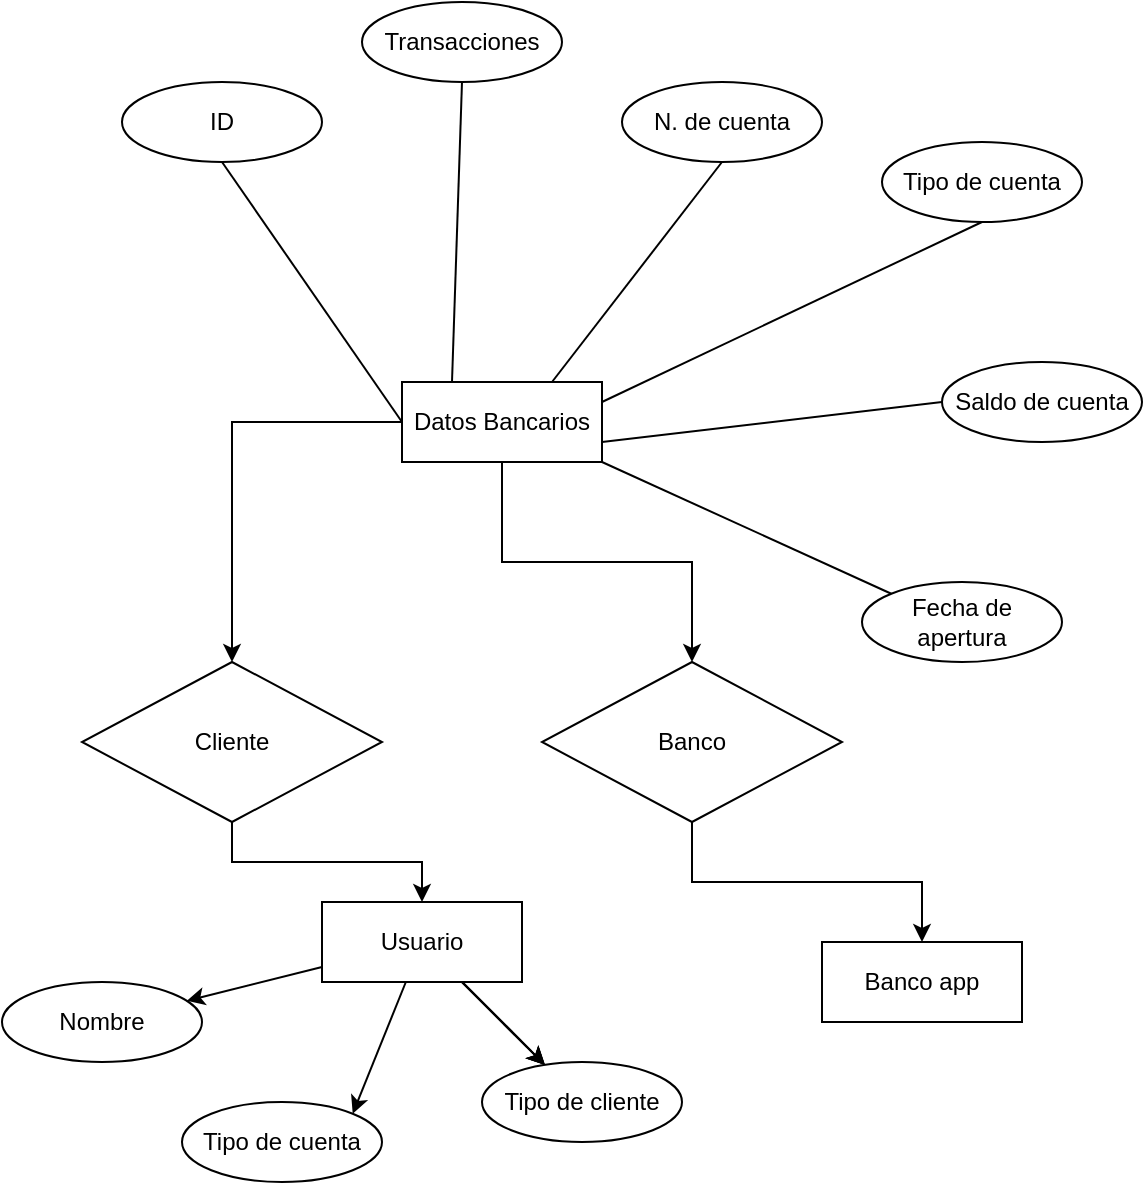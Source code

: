 <mxfile pages="2">
    <diagram id="R2lEEEUBdFMjLlhIrx00" name="Page-1">
        <mxGraphModel dx="576" dy="467" grid="1" gridSize="10" guides="1" tooltips="1" connect="1" arrows="1" fold="1" page="1" pageScale="1" pageWidth="850" pageHeight="1100" math="0" shadow="0" extFonts="Permanent Marker^https://fonts.googleapis.com/css?family=Permanent+Marker">
            <root>
                <mxCell id="0"/>
                <mxCell id="1" parent="0"/>
                <mxCell id="WoQ-IzosEQSeb98AJ--p-24" style="edgeStyle=orthogonalEdgeStyle;rounded=0;orthogonalLoop=1;jettySize=auto;html=1;entryX=0.5;entryY=0;entryDx=0;entryDy=0;" parent="1" source="WoQ-IzosEQSeb98AJ--p-1" target="WoQ-IzosEQSeb98AJ--p-22" edge="1">
                    <mxGeometry relative="1" as="geometry">
                        <mxPoint x="220" y="280" as="targetPoint"/>
                    </mxGeometry>
                </mxCell>
                <mxCell id="WoQ-IzosEQSeb98AJ--p-25" value="" style="edgeStyle=orthogonalEdgeStyle;rounded=0;orthogonalLoop=1;jettySize=auto;html=1;" parent="1" source="WoQ-IzosEQSeb98AJ--p-1" target="WoQ-IzosEQSeb98AJ--p-23" edge="1">
                    <mxGeometry relative="1" as="geometry"/>
                </mxCell>
                <mxCell id="WoQ-IzosEQSeb98AJ--p-1" value="&lt;font style=&quot;vertical-align: inherit;&quot;&gt;&lt;font style=&quot;vertical-align: inherit;&quot;&gt;Datos Bancarios&lt;/font&gt;&lt;/font&gt;" style="whiteSpace=wrap;html=1;align=center;" parent="1" vertex="1">
                    <mxGeometry x="370" y="240" width="100" height="40" as="geometry"/>
                </mxCell>
                <mxCell id="WoQ-IzosEQSeb98AJ--p-4" value="" style="endArrow=none;html=1;rounded=0;entryX=0.75;entryY=0;entryDx=0;entryDy=0;exitX=0.5;exitY=1;exitDx=0;exitDy=0;" parent="1" source="WoQ-IzosEQSeb98AJ--p-5" target="WoQ-IzosEQSeb98AJ--p-1" edge="1">
                    <mxGeometry relative="1" as="geometry">
                        <mxPoint x="520" y="140" as="sourcePoint"/>
                        <mxPoint x="500" y="180" as="targetPoint"/>
                    </mxGeometry>
                </mxCell>
                <mxCell id="WoQ-IzosEQSeb98AJ--p-5" value="&lt;font style=&quot;vertical-align: inherit;&quot;&gt;&lt;font style=&quot;vertical-align: inherit;&quot;&gt;&lt;font style=&quot;vertical-align: inherit;&quot;&gt;&lt;font style=&quot;vertical-align: inherit;&quot;&gt;N. de cuenta&lt;/font&gt;&lt;/font&gt;&lt;/font&gt;&lt;/font&gt;" style="ellipse;whiteSpace=wrap;html=1;align=center;" parent="1" vertex="1">
                    <mxGeometry x="480" y="90" width="100" height="40" as="geometry"/>
                </mxCell>
                <mxCell id="WoQ-IzosEQSeb98AJ--p-6" value="&lt;font style=&quot;vertical-align: inherit;&quot;&gt;&lt;font style=&quot;vertical-align: inherit;&quot;&gt;&lt;font style=&quot;vertical-align: inherit;&quot;&gt;&lt;font style=&quot;vertical-align: inherit;&quot;&gt;Tipo de cuenta&lt;/font&gt;&lt;/font&gt;&lt;/font&gt;&lt;/font&gt;" style="ellipse;whiteSpace=wrap;html=1;align=center;" parent="1" vertex="1">
                    <mxGeometry x="610" y="120" width="100" height="40" as="geometry"/>
                </mxCell>
                <mxCell id="WoQ-IzosEQSeb98AJ--p-7" value="&lt;font style=&quot;vertical-align: inherit;&quot;&gt;&lt;font style=&quot;vertical-align: inherit;&quot;&gt;&lt;font style=&quot;vertical-align: inherit;&quot;&gt;&lt;font style=&quot;vertical-align: inherit;&quot;&gt;Saldo de cuenta&lt;/font&gt;&lt;/font&gt;&lt;/font&gt;&lt;/font&gt;" style="ellipse;whiteSpace=wrap;html=1;align=center;" parent="1" vertex="1">
                    <mxGeometry x="640" y="230" width="100" height="40" as="geometry"/>
                </mxCell>
                <mxCell id="WoQ-IzosEQSeb98AJ--p-8" value="Fecha de&lt;br&gt;apertura" style="ellipse;whiteSpace=wrap;html=1;align=center;" parent="1" vertex="1">
                    <mxGeometry x="600" y="340" width="100" height="40" as="geometry"/>
                </mxCell>
                <mxCell id="WoQ-IzosEQSeb98AJ--p-10" value="" style="endArrow=none;html=1;rounded=0;entryX=0.25;entryY=0;entryDx=0;entryDy=0;exitX=0.5;exitY=1;exitDx=0;exitDy=0;" parent="1" source="WoQ-IzosEQSeb98AJ--p-15" target="WoQ-IzosEQSeb98AJ--p-1" edge="1">
                    <mxGeometry relative="1" as="geometry">
                        <mxPoint x="290" y="120" as="sourcePoint"/>
                        <mxPoint x="430" y="250" as="targetPoint"/>
                    </mxGeometry>
                </mxCell>
                <mxCell id="WoQ-IzosEQSeb98AJ--p-11" value="" style="endArrow=none;html=1;rounded=0;entryX=1;entryY=0.25;entryDx=0;entryDy=0;exitX=0.5;exitY=1;exitDx=0;exitDy=0;" parent="1" source="WoQ-IzosEQSeb98AJ--p-6" target="WoQ-IzosEQSeb98AJ--p-1" edge="1">
                    <mxGeometry relative="1" as="geometry">
                        <mxPoint x="550" y="150" as="sourcePoint"/>
                        <mxPoint x="455" y="250" as="targetPoint"/>
                    </mxGeometry>
                </mxCell>
                <mxCell id="WoQ-IzosEQSeb98AJ--p-12" value="" style="endArrow=none;html=1;rounded=0;entryX=1;entryY=0.75;entryDx=0;entryDy=0;exitX=0;exitY=0.5;exitDx=0;exitDy=0;" parent="1" source="WoQ-IzosEQSeb98AJ--p-7" target="WoQ-IzosEQSeb98AJ--p-1" edge="1">
                    <mxGeometry relative="1" as="geometry">
                        <mxPoint x="650" y="200" as="sourcePoint"/>
                        <mxPoint x="480" y="260" as="targetPoint"/>
                    </mxGeometry>
                </mxCell>
                <mxCell id="WoQ-IzosEQSeb98AJ--p-13" value="" style="endArrow=none;html=1;rounded=0;exitX=0;exitY=0;exitDx=0;exitDy=0;" parent="1" source="WoQ-IzosEQSeb98AJ--p-8" edge="1">
                    <mxGeometry relative="1" as="geometry">
                        <mxPoint x="650" y="230" as="sourcePoint"/>
                        <mxPoint x="470" y="280" as="targetPoint"/>
                    </mxGeometry>
                </mxCell>
                <mxCell id="WoQ-IzosEQSeb98AJ--p-15" value="&lt;font style=&quot;vertical-align: inherit;&quot;&gt;&lt;font style=&quot;vertical-align: inherit;&quot;&gt;Transacciones&lt;/font&gt;&lt;/font&gt;" style="ellipse;whiteSpace=wrap;html=1;align=center;" parent="1" vertex="1">
                    <mxGeometry x="350" y="50" width="100" height="40" as="geometry"/>
                </mxCell>
                <mxCell id="WoQ-IzosEQSeb98AJ--p-19" value="&lt;font style=&quot;vertical-align: inherit;&quot;&gt;&lt;font style=&quot;vertical-align: inherit;&quot;&gt;ID&lt;/font&gt;&lt;/font&gt;" style="ellipse;whiteSpace=wrap;html=1;align=center;" parent="1" vertex="1">
                    <mxGeometry x="230" y="90" width="100" height="40" as="geometry"/>
                </mxCell>
                <mxCell id="WoQ-IzosEQSeb98AJ--p-20" value="" style="endArrow=none;html=1;rounded=0;entryX=0;entryY=0.5;entryDx=0;entryDy=0;exitX=0.5;exitY=1;exitDx=0;exitDy=0;" parent="1" source="WoQ-IzosEQSeb98AJ--p-19" target="WoQ-IzosEQSeb98AJ--p-1" edge="1">
                    <mxGeometry relative="1" as="geometry">
                        <mxPoint x="220" y="180" as="sourcePoint"/>
                        <mxPoint x="345" y="300" as="targetPoint"/>
                    </mxGeometry>
                </mxCell>
                <mxCell id="WoQ-IzosEQSeb98AJ--p-28" style="edgeStyle=orthogonalEdgeStyle;rounded=0;orthogonalLoop=1;jettySize=auto;html=1;entryX=0.5;entryY=0;entryDx=0;entryDy=0;" parent="1" source="WoQ-IzosEQSeb98AJ--p-22" target="WoQ-IzosEQSeb98AJ--p-26" edge="1">
                    <mxGeometry relative="1" as="geometry"/>
                </mxCell>
                <mxCell id="WoQ-IzosEQSeb98AJ--p-22" value="Cliente" style="shape=rhombus;perimeter=rhombusPerimeter;whiteSpace=wrap;html=1;align=center;" parent="1" vertex="1">
                    <mxGeometry x="210" y="380" width="150" height="80" as="geometry"/>
                </mxCell>
                <mxCell id="WoQ-IzosEQSeb98AJ--p-29" style="edgeStyle=orthogonalEdgeStyle;rounded=0;orthogonalLoop=1;jettySize=auto;html=1;entryX=0.5;entryY=0;entryDx=0;entryDy=0;" parent="1" source="WoQ-IzosEQSeb98AJ--p-23" target="WoQ-IzosEQSeb98AJ--p-27" edge="1">
                    <mxGeometry relative="1" as="geometry"/>
                </mxCell>
                <mxCell id="WoQ-IzosEQSeb98AJ--p-23" value="Banco" style="shape=rhombus;perimeter=rhombusPerimeter;whiteSpace=wrap;html=1;align=center;" parent="1" vertex="1">
                    <mxGeometry x="440" y="380" width="150" height="80" as="geometry"/>
                </mxCell>
                <mxCell id="C0Z0b3AH5JPuIS8mnNUi-1" value="" style="edgeStyle=none;html=1;" parent="1" source="WoQ-IzosEQSeb98AJ--p-26" target="WoQ-IzosEQSeb98AJ--p-30" edge="1">
                    <mxGeometry relative="1" as="geometry"/>
                </mxCell>
                <mxCell id="C0Z0b3AH5JPuIS8mnNUi-2" value="" style="edgeStyle=none;html=1;" parent="1" source="WoQ-IzosEQSeb98AJ--p-26" target="WoQ-IzosEQSeb98AJ--p-32" edge="1">
                    <mxGeometry relative="1" as="geometry"/>
                </mxCell>
                <mxCell id="C0Z0b3AH5JPuIS8mnNUi-3" value="" style="edgeStyle=none;html=1;" parent="1" source="WoQ-IzosEQSeb98AJ--p-26" target="WoQ-IzosEQSeb98AJ--p-32" edge="1">
                    <mxGeometry relative="1" as="geometry"/>
                </mxCell>
                <mxCell id="C0Z0b3AH5JPuIS8mnNUi-4" value="" style="edgeStyle=none;html=1;" parent="1" source="WoQ-IzosEQSeb98AJ--p-26" target="WoQ-IzosEQSeb98AJ--p-32" edge="1">
                    <mxGeometry relative="1" as="geometry"/>
                </mxCell>
                <mxCell id="C0Z0b3AH5JPuIS8mnNUi-5" style="edgeStyle=none;html=1;entryX=1;entryY=0;entryDx=0;entryDy=0;" parent="1" source="WoQ-IzosEQSeb98AJ--p-26" target="WoQ-IzosEQSeb98AJ--p-31" edge="1">
                    <mxGeometry relative="1" as="geometry"/>
                </mxCell>
                <mxCell id="WoQ-IzosEQSeb98AJ--p-26" value="Usuario" style="whiteSpace=wrap;html=1;align=center;" parent="1" vertex="1">
                    <mxGeometry x="330" y="500" width="100" height="40" as="geometry"/>
                </mxCell>
                <mxCell id="WoQ-IzosEQSeb98AJ--p-27" value="Banco app" style="whiteSpace=wrap;html=1;align=center;" parent="1" vertex="1">
                    <mxGeometry x="580" y="520" width="100" height="40" as="geometry"/>
                </mxCell>
                <mxCell id="WoQ-IzosEQSeb98AJ--p-30" value="Nombre" style="ellipse;whiteSpace=wrap;html=1;align=center;" parent="1" vertex="1">
                    <mxGeometry x="170" y="540" width="100" height="40" as="geometry"/>
                </mxCell>
                <mxCell id="WoQ-IzosEQSeb98AJ--p-31" value="Tipo de cuenta" style="ellipse;whiteSpace=wrap;html=1;align=center;" parent="1" vertex="1">
                    <mxGeometry x="260" y="600" width="100" height="40" as="geometry"/>
                </mxCell>
                <mxCell id="WoQ-IzosEQSeb98AJ--p-32" value="Tipo de cliente" style="ellipse;whiteSpace=wrap;html=1;align=center;" parent="1" vertex="1">
                    <mxGeometry x="410" y="580" width="100" height="40" as="geometry"/>
                </mxCell>
            </root>
        </mxGraphModel>
    </diagram>
    <diagram id="8ixZq094nRj83XKLwWHp" name="Página-2">
        <mxGraphModel dx="1426" dy="467" grid="1" gridSize="10" guides="1" tooltips="1" connect="1" arrows="1" fold="1" page="1" pageScale="1" pageWidth="850" pageHeight="1100" math="0" shadow="0">
            <root>
                <mxCell id="0"/>
                <mxCell id="1" parent="0"/>
                <mxCell id="is2pV_NZKeU_vP2d66SJ-60" value="" style="edgeStyle=orthogonalEdgeStyle;rounded=0;orthogonalLoop=1;jettySize=auto;html=1;" parent="1" source="is2pV_NZKeU_vP2d66SJ-1" target="is2pV_NZKeU_vP2d66SJ-41" edge="1">
                    <mxGeometry relative="1" as="geometry"/>
                </mxCell>
                <mxCell id="is2pV_NZKeU_vP2d66SJ-1" value="Cliente" style="shape=table;startSize=30;container=1;collapsible=1;childLayout=tableLayout;fixedRows=1;rowLines=0;fontStyle=1;align=center;resizeLast=1;html=1;" parent="1" vertex="1">
                    <mxGeometry x="-50" y="280" width="300" height="240" as="geometry"/>
                </mxCell>
                <mxCell id="is2pV_NZKeU_vP2d66SJ-2" value="" style="shape=tableRow;horizontal=0;startSize=0;swimlaneHead=0;swimlaneBody=0;fillColor=none;collapsible=0;dropTarget=0;points=[[0,0.5],[1,0.5]];portConstraint=eastwest;top=0;left=0;right=0;bottom=1;" parent="is2pV_NZKeU_vP2d66SJ-1" vertex="1">
                    <mxGeometry y="30" width="300" height="30" as="geometry"/>
                </mxCell>
                <mxCell id="is2pV_NZKeU_vP2d66SJ-3" value="PK" style="shape=partialRectangle;connectable=0;fillColor=none;top=0;left=0;bottom=0;right=0;fontStyle=1;overflow=hidden;whiteSpace=wrap;html=1;" parent="is2pV_NZKeU_vP2d66SJ-2" vertex="1">
                    <mxGeometry width="80" height="30" as="geometry">
                        <mxRectangle width="80" height="30" as="alternateBounds"/>
                    </mxGeometry>
                </mxCell>
                <mxCell id="is2pV_NZKeU_vP2d66SJ-4" value="UniqueID" style="shape=partialRectangle;connectable=0;fillColor=none;top=0;left=0;bottom=0;right=0;align=left;spacingLeft=6;fontStyle=5;overflow=hidden;whiteSpace=wrap;html=1;" parent="is2pV_NZKeU_vP2d66SJ-2" vertex="1">
                    <mxGeometry x="80" width="220" height="30" as="geometry">
                        <mxRectangle width="220" height="30" as="alternateBounds"/>
                    </mxGeometry>
                </mxCell>
                <mxCell id="is2pV_NZKeU_vP2d66SJ-5" value="" style="shape=tableRow;horizontal=0;startSize=0;swimlaneHead=0;swimlaneBody=0;fillColor=none;collapsible=0;dropTarget=0;points=[[0,0.5],[1,0.5]];portConstraint=eastwest;top=0;left=0;right=0;bottom=0;" parent="is2pV_NZKeU_vP2d66SJ-1" vertex="1">
                    <mxGeometry y="60" width="300" height="40" as="geometry"/>
                </mxCell>
                <mxCell id="is2pV_NZKeU_vP2d66SJ-6" value="Id" style="shape=partialRectangle;connectable=0;fillColor=none;top=0;left=0;bottom=0;right=0;editable=1;overflow=hidden;whiteSpace=wrap;html=1;" parent="is2pV_NZKeU_vP2d66SJ-5" vertex="1">
                    <mxGeometry width="80" height="40" as="geometry">
                        <mxRectangle width="80" height="40" as="alternateBounds"/>
                    </mxGeometry>
                </mxCell>
                <mxCell id="is2pV_NZKeU_vP2d66SJ-7" value="&lt;span style=&quot;font-family: Söhne, ui-sans-serif, system-ui, -apple-system, &amp;quot;Segoe UI&amp;quot;, Roboto, Ubuntu, Cantarell, &amp;quot;Noto Sans&amp;quot;, sans-serif, &amp;quot;Helvetica Neue&amp;quot;, Arial, &amp;quot;Apple Color Emoji&amp;quot;, &amp;quot;Segoe UI Emoji&amp;quot;, &amp;quot;Segoe UI Symbol&amp;quot;, &amp;quot;Noto Color Emoji&amp;quot;; font-size: 14px; white-space-collapse: preserve; background-color: rgb(255, 255, 255);&quot;&gt;Identificador único (clave primaria)&lt;/span&gt;" style="shape=partialRectangle;connectable=0;fillColor=none;top=0;left=0;bottom=0;right=0;align=left;spacingLeft=6;overflow=hidden;whiteSpace=wrap;html=1;fontColor=default;" parent="is2pV_NZKeU_vP2d66SJ-5" vertex="1">
                    <mxGeometry x="80" width="220" height="40" as="geometry">
                        <mxRectangle width="220" height="40" as="alternateBounds"/>
                    </mxGeometry>
                </mxCell>
                <mxCell id="is2pV_NZKeU_vP2d66SJ-8" value="" style="shape=tableRow;horizontal=0;startSize=0;swimlaneHead=0;swimlaneBody=0;fillColor=none;collapsible=0;dropTarget=0;points=[[0,0.5],[1,0.5]];portConstraint=eastwest;top=0;left=0;right=0;bottom=0;" parent="is2pV_NZKeU_vP2d66SJ-1" vertex="1">
                    <mxGeometry y="100" width="300" height="30" as="geometry"/>
                </mxCell>
                <mxCell id="is2pV_NZKeU_vP2d66SJ-9" value="Nombre" style="shape=partialRectangle;connectable=0;fillColor=none;top=0;left=0;bottom=0;right=0;editable=1;overflow=hidden;whiteSpace=wrap;html=1;" parent="is2pV_NZKeU_vP2d66SJ-8" vertex="1">
                    <mxGeometry width="80" height="30" as="geometry">
                        <mxRectangle width="80" height="30" as="alternateBounds"/>
                    </mxGeometry>
                </mxCell>
                <mxCell id="is2pV_NZKeU_vP2d66SJ-10" value="Texto" style="shape=partialRectangle;connectable=0;fillColor=none;top=0;left=0;bottom=0;right=0;align=left;spacingLeft=6;overflow=hidden;whiteSpace=wrap;html=1;" parent="is2pV_NZKeU_vP2d66SJ-8" vertex="1">
                    <mxGeometry x="80" width="220" height="30" as="geometry">
                        <mxRectangle width="220" height="30" as="alternateBounds"/>
                    </mxGeometry>
                </mxCell>
                <mxCell id="is2pV_NZKeU_vP2d66SJ-11" value="" style="shape=tableRow;horizontal=0;startSize=0;swimlaneHead=0;swimlaneBody=0;fillColor=none;collapsible=0;dropTarget=0;points=[[0,0.5],[1,0.5]];portConstraint=eastwest;top=0;left=0;right=0;bottom=0;" parent="is2pV_NZKeU_vP2d66SJ-1" vertex="1">
                    <mxGeometry y="130" width="300" height="30" as="geometry"/>
                </mxCell>
                <mxCell id="is2pV_NZKeU_vP2d66SJ-12" value="Apellido" style="shape=partialRectangle;connectable=0;fillColor=none;top=0;left=0;bottom=0;right=0;editable=1;overflow=hidden;whiteSpace=wrap;html=1;" parent="is2pV_NZKeU_vP2d66SJ-11" vertex="1">
                    <mxGeometry width="80" height="30" as="geometry">
                        <mxRectangle width="80" height="30" as="alternateBounds"/>
                    </mxGeometry>
                </mxCell>
                <mxCell id="is2pV_NZKeU_vP2d66SJ-13" value="Texto" style="shape=partialRectangle;connectable=0;fillColor=none;top=0;left=0;bottom=0;right=0;align=left;spacingLeft=6;overflow=hidden;whiteSpace=wrap;html=1;" parent="is2pV_NZKeU_vP2d66SJ-11" vertex="1">
                    <mxGeometry x="80" width="220" height="30" as="geometry">
                        <mxRectangle width="220" height="30" as="alternateBounds"/>
                    </mxGeometry>
                </mxCell>
                <mxCell id="is2pV_NZKeU_vP2d66SJ-31" value="" style="shape=tableRow;horizontal=0;startSize=0;swimlaneHead=0;swimlaneBody=0;fillColor=none;collapsible=0;dropTarget=0;points=[[0,0.5],[1,0.5]];portConstraint=eastwest;top=0;left=0;right=0;bottom=0;" parent="is2pV_NZKeU_vP2d66SJ-1" vertex="1">
                    <mxGeometry y="160" width="300" height="40" as="geometry"/>
                </mxCell>
                <mxCell id="is2pV_NZKeU_vP2d66SJ-32" value="Direccion" style="shape=partialRectangle;connectable=0;fillColor=none;top=0;left=0;bottom=0;right=0;editable=1;overflow=hidden;whiteSpace=wrap;html=1;" parent="is2pV_NZKeU_vP2d66SJ-31" vertex="1">
                    <mxGeometry width="80" height="40" as="geometry">
                        <mxRectangle width="80" height="40" as="alternateBounds"/>
                    </mxGeometry>
                </mxCell>
                <mxCell id="is2pV_NZKeU_vP2d66SJ-33" value="&lt;span style=&quot;font-family: Söhne, ui-sans-serif, system-ui, -apple-system, &amp;quot;Segoe UI&amp;quot;, Roboto, Ubuntu, Cantarell, &amp;quot;Noto Sans&amp;quot;, sans-serif, &amp;quot;Helvetica Neue&amp;quot;, Arial, &amp;quot;Apple Color Emoji&amp;quot;, &amp;quot;Segoe UI Emoji&amp;quot;, &amp;quot;Segoe UI Symbol&amp;quot;, &amp;quot;Noto Color Emoji&amp;quot;; font-size: 14px; white-space-collapse: preserve; background-color: rgb(255, 255, 255);&quot;&gt;Texto&lt;/span&gt;" style="shape=partialRectangle;connectable=0;fillColor=none;top=0;left=0;bottom=0;right=0;align=left;spacingLeft=6;overflow=hidden;whiteSpace=wrap;html=1;fontColor=default;" parent="is2pV_NZKeU_vP2d66SJ-31" vertex="1">
                    <mxGeometry x="80" width="220" height="40" as="geometry">
                        <mxRectangle width="220" height="40" as="alternateBounds"/>
                    </mxGeometry>
                </mxCell>
                <mxCell id="is2pV_NZKeU_vP2d66SJ-34" value="" style="shape=tableRow;horizontal=0;startSize=0;swimlaneHead=0;swimlaneBody=0;fillColor=none;collapsible=0;dropTarget=0;points=[[0,0.5],[1,0.5]];portConstraint=eastwest;top=0;left=0;right=0;bottom=0;" parent="is2pV_NZKeU_vP2d66SJ-1" vertex="1">
                    <mxGeometry y="200" width="300" height="30" as="geometry"/>
                </mxCell>
                <mxCell id="is2pV_NZKeU_vP2d66SJ-35" value="Telefono" style="shape=partialRectangle;connectable=0;fillColor=none;top=0;left=0;bottom=0;right=0;editable=1;overflow=hidden;whiteSpace=wrap;html=1;" parent="is2pV_NZKeU_vP2d66SJ-34" vertex="1">
                    <mxGeometry width="80" height="30" as="geometry">
                        <mxRectangle width="80" height="30" as="alternateBounds"/>
                    </mxGeometry>
                </mxCell>
                <mxCell id="is2pV_NZKeU_vP2d66SJ-36" value="&lt;span style=&quot;font-family: Söhne, ui-sans-serif, system-ui, -apple-system, &amp;quot;Segoe UI&amp;quot;, Roboto, Ubuntu, Cantarell, &amp;quot;Noto Sans&amp;quot;, sans-serif, &amp;quot;Helvetica Neue&amp;quot;, Arial, &amp;quot;Apple Color Emoji&amp;quot;, &amp;quot;Segoe UI Emoji&amp;quot;, &amp;quot;Segoe UI Symbol&amp;quot;, &amp;quot;Noto Color Emoji&amp;quot;; font-size: 14px; white-space-collapse: preserve; background-color: rgb(255, 255, 255);&quot;&gt;Texto&lt;/span&gt;" style="shape=partialRectangle;connectable=0;fillColor=none;top=0;left=0;bottom=0;right=0;align=left;spacingLeft=6;overflow=hidden;whiteSpace=wrap;html=1;fontColor=default;" parent="is2pV_NZKeU_vP2d66SJ-34" vertex="1">
                    <mxGeometry x="80" width="220" height="30" as="geometry">
                        <mxRectangle width="220" height="30" as="alternateBounds"/>
                    </mxGeometry>
                </mxCell>
                <mxCell id="is2pV_NZKeU_vP2d66SJ-83" value="" style="edgeStyle=orthogonalEdgeStyle;rounded=0;orthogonalLoop=1;jettySize=auto;html=1;" parent="1" source="is2pV_NZKeU_vP2d66SJ-41" target="is2pV_NZKeU_vP2d66SJ-64" edge="1">
                    <mxGeometry relative="1" as="geometry"/>
                </mxCell>
                <mxCell id="is2pV_NZKeU_vP2d66SJ-41" value="Cuenta" style="shape=table;startSize=30;container=1;collapsible=1;childLayout=tableLayout;fixedRows=1;rowLines=0;fontStyle=1;align=center;resizeLast=1;html=1;" parent="1" vertex="1">
                    <mxGeometry x="360" y="290" width="300" height="220" as="geometry"/>
                </mxCell>
                <mxCell id="is2pV_NZKeU_vP2d66SJ-42" value="" style="shape=tableRow;horizontal=0;startSize=0;swimlaneHead=0;swimlaneBody=0;fillColor=none;collapsible=0;dropTarget=0;points=[[0,0.5],[1,0.5]];portConstraint=eastwest;top=0;left=0;right=0;bottom=1;" parent="is2pV_NZKeU_vP2d66SJ-41" vertex="1">
                    <mxGeometry y="30" width="300" height="30" as="geometry"/>
                </mxCell>
                <mxCell id="is2pV_NZKeU_vP2d66SJ-43" value="PK" style="shape=partialRectangle;connectable=0;fillColor=none;top=0;left=0;bottom=0;right=0;fontStyle=1;overflow=hidden;whiteSpace=wrap;html=1;" parent="is2pV_NZKeU_vP2d66SJ-42" vertex="1">
                    <mxGeometry width="80" height="30" as="geometry">
                        <mxRectangle width="80" height="30" as="alternateBounds"/>
                    </mxGeometry>
                </mxCell>
                <mxCell id="is2pV_NZKeU_vP2d66SJ-44" value="UniqueID" style="shape=partialRectangle;connectable=0;fillColor=none;top=0;left=0;bottom=0;right=0;align=left;spacingLeft=6;fontStyle=5;overflow=hidden;whiteSpace=wrap;html=1;" parent="is2pV_NZKeU_vP2d66SJ-42" vertex="1">
                    <mxGeometry x="80" width="220" height="30" as="geometry">
                        <mxRectangle width="220" height="30" as="alternateBounds"/>
                    </mxGeometry>
                </mxCell>
                <mxCell id="is2pV_NZKeU_vP2d66SJ-45" value="" style="shape=tableRow;horizontal=0;startSize=0;swimlaneHead=0;swimlaneBody=0;fillColor=none;collapsible=0;dropTarget=0;points=[[0,0.5],[1,0.5]];portConstraint=eastwest;top=0;left=0;right=0;bottom=0;" parent="is2pV_NZKeU_vP2d66SJ-41" vertex="1">
                    <mxGeometry y="60" width="300" height="40" as="geometry"/>
                </mxCell>
                <mxCell id="is2pV_NZKeU_vP2d66SJ-46" value="ID Cuenta" style="shape=partialRectangle;connectable=0;fillColor=none;top=0;left=0;bottom=0;right=0;editable=1;overflow=hidden;whiteSpace=wrap;html=1;" parent="is2pV_NZKeU_vP2d66SJ-45" vertex="1">
                    <mxGeometry width="80" height="40" as="geometry">
                        <mxRectangle width="80" height="40" as="alternateBounds"/>
                    </mxGeometry>
                </mxCell>
                <mxCell id="is2pV_NZKeU_vP2d66SJ-47" value="&lt;span style=&quot;font-family: Söhne, ui-sans-serif, system-ui, -apple-system, &amp;quot;Segoe UI&amp;quot;, Roboto, Ubuntu, Cantarell, &amp;quot;Noto Sans&amp;quot;, sans-serif, &amp;quot;Helvetica Neue&amp;quot;, Arial, &amp;quot;Apple Color Emoji&amp;quot;, &amp;quot;Segoe UI Emoji&amp;quot;, &amp;quot;Segoe UI Symbol&amp;quot;, &amp;quot;Noto Color Emoji&amp;quot;; font-size: 14px; white-space-collapse: preserve; background-color: rgb(255, 255, 255);&quot;&gt;Identificador único (clave primaria)&lt;/span&gt;" style="shape=partialRectangle;connectable=0;fillColor=none;top=0;left=0;bottom=0;right=0;align=left;spacingLeft=6;overflow=hidden;whiteSpace=wrap;html=1;fontColor=default;" parent="is2pV_NZKeU_vP2d66SJ-45" vertex="1">
                    <mxGeometry x="80" width="220" height="40" as="geometry">
                        <mxRectangle width="220" height="40" as="alternateBounds"/>
                    </mxGeometry>
                </mxCell>
                <mxCell id="is2pV_NZKeU_vP2d66SJ-48" value="" style="shape=tableRow;horizontal=0;startSize=0;swimlaneHead=0;swimlaneBody=0;fillColor=none;collapsible=0;dropTarget=0;points=[[0,0.5],[1,0.5]];portConstraint=eastwest;top=0;left=0;right=0;bottom=0;" parent="is2pV_NZKeU_vP2d66SJ-41" vertex="1">
                    <mxGeometry y="100" width="300" height="30" as="geometry"/>
                </mxCell>
                <mxCell id="is2pV_NZKeU_vP2d66SJ-49" value="ID Cliente" style="shape=partialRectangle;connectable=0;fillColor=none;top=0;left=0;bottom=0;right=0;editable=1;overflow=hidden;whiteSpace=wrap;html=1;" parent="is2pV_NZKeU_vP2d66SJ-48" vertex="1">
                    <mxGeometry width="80" height="30" as="geometry">
                        <mxRectangle width="80" height="30" as="alternateBounds"/>
                    </mxGeometry>
                </mxCell>
                <mxCell id="is2pV_NZKeU_vP2d66SJ-50" value="Texto" style="shape=partialRectangle;connectable=0;fillColor=none;top=0;left=0;bottom=0;right=0;align=left;spacingLeft=6;overflow=hidden;whiteSpace=wrap;html=1;" parent="is2pV_NZKeU_vP2d66SJ-48" vertex="1">
                    <mxGeometry x="80" width="220" height="30" as="geometry">
                        <mxRectangle width="220" height="30" as="alternateBounds"/>
                    </mxGeometry>
                </mxCell>
                <mxCell id="is2pV_NZKeU_vP2d66SJ-51" value="" style="shape=tableRow;horizontal=0;startSize=0;swimlaneHead=0;swimlaneBody=0;fillColor=none;collapsible=0;dropTarget=0;points=[[0,0.5],[1,0.5]];portConstraint=eastwest;top=0;left=0;right=0;bottom=0;" parent="is2pV_NZKeU_vP2d66SJ-41" vertex="1">
                    <mxGeometry y="130" width="300" height="30" as="geometry"/>
                </mxCell>
                <mxCell id="is2pV_NZKeU_vP2d66SJ-52" value="Tipo de Cuenta" style="shape=partialRectangle;connectable=0;fillColor=none;top=0;left=0;bottom=0;right=0;editable=1;overflow=hidden;whiteSpace=wrap;html=1;" parent="is2pV_NZKeU_vP2d66SJ-51" vertex="1">
                    <mxGeometry width="80" height="30" as="geometry">
                        <mxRectangle width="80" height="30" as="alternateBounds"/>
                    </mxGeometry>
                </mxCell>
                <mxCell id="is2pV_NZKeU_vP2d66SJ-53" value="Texto" style="shape=partialRectangle;connectable=0;fillColor=none;top=0;left=0;bottom=0;right=0;align=left;spacingLeft=6;overflow=hidden;whiteSpace=wrap;html=1;" parent="is2pV_NZKeU_vP2d66SJ-51" vertex="1">
                    <mxGeometry x="80" width="220" height="30" as="geometry">
                        <mxRectangle width="220" height="30" as="alternateBounds"/>
                    </mxGeometry>
                </mxCell>
                <mxCell id="is2pV_NZKeU_vP2d66SJ-54" value="" style="shape=tableRow;horizontal=0;startSize=0;swimlaneHead=0;swimlaneBody=0;fillColor=none;collapsible=0;dropTarget=0;points=[[0,0.5],[1,0.5]];portConstraint=eastwest;top=0;left=0;right=0;bottom=0;" parent="is2pV_NZKeU_vP2d66SJ-41" vertex="1">
                    <mxGeometry y="160" width="300" height="40" as="geometry"/>
                </mxCell>
                <mxCell id="is2pV_NZKeU_vP2d66SJ-55" value="Saldo" style="shape=partialRectangle;connectable=0;fillColor=none;top=0;left=0;bottom=0;right=0;editable=1;overflow=hidden;whiteSpace=wrap;html=1;" parent="is2pV_NZKeU_vP2d66SJ-54" vertex="1">
                    <mxGeometry width="80" height="40" as="geometry">
                        <mxRectangle width="80" height="40" as="alternateBounds"/>
                    </mxGeometry>
                </mxCell>
                <mxCell id="is2pV_NZKeU_vP2d66SJ-56" value="&lt;span style=&quot;font-family: Söhne, ui-sans-serif, system-ui, -apple-system, &amp;quot;Segoe UI&amp;quot;, Roboto, Ubuntu, Cantarell, &amp;quot;Noto Sans&amp;quot;, sans-serif, &amp;quot;Helvetica Neue&amp;quot;, Arial, &amp;quot;Apple Color Emoji&amp;quot;, &amp;quot;Segoe UI Emoji&amp;quot;, &amp;quot;Segoe UI Symbol&amp;quot;, &amp;quot;Noto Color Emoji&amp;quot;; font-size: 14px; white-space-collapse: preserve; background-color: rgb(255, 255, 255);&quot;&gt;Decimal&lt;/span&gt;" style="shape=partialRectangle;connectable=0;fillColor=none;top=0;left=0;bottom=0;right=0;align=left;spacingLeft=6;overflow=hidden;whiteSpace=wrap;html=1;fontColor=default;" parent="is2pV_NZKeU_vP2d66SJ-54" vertex="1">
                    <mxGeometry x="80" width="220" height="40" as="geometry">
                        <mxRectangle width="220" height="40" as="alternateBounds"/>
                    </mxGeometry>
                </mxCell>
                <mxCell id="is2pV_NZKeU_vP2d66SJ-57" value="" style="shape=tableRow;horizontal=0;startSize=0;swimlaneHead=0;swimlaneBody=0;fillColor=none;collapsible=0;dropTarget=0;points=[[0,0.5],[1,0.5]];portConstraint=eastwest;top=0;left=0;right=0;bottom=0;" parent="is2pV_NZKeU_vP2d66SJ-41" vertex="1">
                    <mxGeometry y="200" width="300" height="20" as="geometry"/>
                </mxCell>
                <mxCell id="is2pV_NZKeU_vP2d66SJ-58" value="" style="shape=partialRectangle;connectable=0;fillColor=none;top=0;left=0;bottom=0;right=0;editable=1;overflow=hidden;whiteSpace=wrap;html=1;" parent="is2pV_NZKeU_vP2d66SJ-57" vertex="1">
                    <mxGeometry width="80" height="20" as="geometry">
                        <mxRectangle width="80" height="20" as="alternateBounds"/>
                    </mxGeometry>
                </mxCell>
                <mxCell id="is2pV_NZKeU_vP2d66SJ-59" value="" style="shape=partialRectangle;connectable=0;fillColor=none;top=0;left=0;bottom=0;right=0;align=left;spacingLeft=6;overflow=hidden;whiteSpace=wrap;html=1;fontColor=default;" parent="is2pV_NZKeU_vP2d66SJ-57" vertex="1">
                    <mxGeometry x="80" width="220" height="20" as="geometry">
                        <mxRectangle width="220" height="20" as="alternateBounds"/>
                    </mxGeometry>
                </mxCell>
                <mxCell id="is2pV_NZKeU_vP2d66SJ-64" value="Credito" style="shape=table;startSize=30;container=1;collapsible=1;childLayout=tableLayout;fixedRows=1;rowLines=0;fontStyle=1;align=center;resizeLast=1;html=1;" parent="1" vertex="1">
                    <mxGeometry x="355" y="600" width="310" height="300" as="geometry"/>
                </mxCell>
                <mxCell id="is2pV_NZKeU_vP2d66SJ-65" value="" style="shape=tableRow;horizontal=0;startSize=0;swimlaneHead=0;swimlaneBody=0;fillColor=none;collapsible=0;dropTarget=0;points=[[0,0.5],[1,0.5]];portConstraint=eastwest;top=0;left=0;right=0;bottom=1;" parent="is2pV_NZKeU_vP2d66SJ-64" vertex="1">
                    <mxGeometry y="30" width="310" height="30" as="geometry"/>
                </mxCell>
                <mxCell id="is2pV_NZKeU_vP2d66SJ-66" value="PK" style="shape=partialRectangle;connectable=0;fillColor=none;top=0;left=0;bottom=0;right=0;fontStyle=1;overflow=hidden;whiteSpace=wrap;html=1;" parent="is2pV_NZKeU_vP2d66SJ-65" vertex="1">
                    <mxGeometry width="90" height="30" as="geometry">
                        <mxRectangle width="90" height="30" as="alternateBounds"/>
                    </mxGeometry>
                </mxCell>
                <mxCell id="is2pV_NZKeU_vP2d66SJ-67" value="UniqueID" style="shape=partialRectangle;connectable=0;fillColor=none;top=0;left=0;bottom=0;right=0;align=left;spacingLeft=6;fontStyle=5;overflow=hidden;whiteSpace=wrap;html=1;" parent="is2pV_NZKeU_vP2d66SJ-65" vertex="1">
                    <mxGeometry x="90" width="220" height="30" as="geometry">
                        <mxRectangle width="220" height="30" as="alternateBounds"/>
                    </mxGeometry>
                </mxCell>
                <mxCell id="is2pV_NZKeU_vP2d66SJ-68" value="" style="shape=tableRow;horizontal=0;startSize=0;swimlaneHead=0;swimlaneBody=0;fillColor=none;collapsible=0;dropTarget=0;points=[[0,0.5],[1,0.5]];portConstraint=eastwest;top=0;left=0;right=0;bottom=0;" parent="is2pV_NZKeU_vP2d66SJ-64" vertex="1">
                    <mxGeometry y="60" width="310" height="40" as="geometry"/>
                </mxCell>
                <mxCell id="is2pV_NZKeU_vP2d66SJ-69" value="ID Cuenta" style="shape=partialRectangle;connectable=0;fillColor=none;top=0;left=0;bottom=0;right=0;editable=1;overflow=hidden;whiteSpace=wrap;html=1;" parent="is2pV_NZKeU_vP2d66SJ-68" vertex="1">
                    <mxGeometry width="90" height="40" as="geometry">
                        <mxRectangle width="90" height="40" as="alternateBounds"/>
                    </mxGeometry>
                </mxCell>
                <mxCell id="is2pV_NZKeU_vP2d66SJ-70" value="&lt;span style=&quot;font-family: Söhne, ui-sans-serif, system-ui, -apple-system, &amp;quot;Segoe UI&amp;quot;, Roboto, Ubuntu, Cantarell, &amp;quot;Noto Sans&amp;quot;, sans-serif, &amp;quot;Helvetica Neue&amp;quot;, Arial, &amp;quot;Apple Color Emoji&amp;quot;, &amp;quot;Segoe UI Emoji&amp;quot;, &amp;quot;Segoe UI Symbol&amp;quot;, &amp;quot;Noto Color Emoji&amp;quot;; font-size: 14px; white-space-collapse: preserve; background-color: rgb(255, 255, 255);&quot;&gt;Identificador único (clave primaria)&lt;/span&gt;" style="shape=partialRectangle;connectable=0;fillColor=none;top=0;left=0;bottom=0;right=0;align=left;spacingLeft=6;overflow=hidden;whiteSpace=wrap;html=1;fontColor=default;" parent="is2pV_NZKeU_vP2d66SJ-68" vertex="1">
                    <mxGeometry x="90" width="220" height="40" as="geometry">
                        <mxRectangle width="220" height="40" as="alternateBounds"/>
                    </mxGeometry>
                </mxCell>
                <mxCell id="is2pV_NZKeU_vP2d66SJ-71" value="" style="shape=tableRow;horizontal=0;startSize=0;swimlaneHead=0;swimlaneBody=0;fillColor=none;collapsible=0;dropTarget=0;points=[[0,0.5],[1,0.5]];portConstraint=eastwest;top=0;left=0;right=0;bottom=0;" parent="is2pV_NZKeU_vP2d66SJ-64" vertex="1">
                    <mxGeometry y="100" width="310" height="30" as="geometry"/>
                </mxCell>
                <mxCell id="is2pV_NZKeU_vP2d66SJ-72" value="ID Cliente" style="shape=partialRectangle;connectable=0;fillColor=none;top=0;left=0;bottom=0;right=0;editable=1;overflow=hidden;whiteSpace=wrap;html=1;" parent="is2pV_NZKeU_vP2d66SJ-71" vertex="1">
                    <mxGeometry width="90" height="30" as="geometry">
                        <mxRectangle width="90" height="30" as="alternateBounds"/>
                    </mxGeometry>
                </mxCell>
                <mxCell id="is2pV_NZKeU_vP2d66SJ-73" value="Texto" style="shape=partialRectangle;connectable=0;fillColor=none;top=0;left=0;bottom=0;right=0;align=left;spacingLeft=6;overflow=hidden;whiteSpace=wrap;html=1;" parent="is2pV_NZKeU_vP2d66SJ-71" vertex="1">
                    <mxGeometry x="90" width="220" height="30" as="geometry">
                        <mxRectangle width="220" height="30" as="alternateBounds"/>
                    </mxGeometry>
                </mxCell>
                <mxCell id="is2pV_NZKeU_vP2d66SJ-74" value="" style="shape=tableRow;horizontal=0;startSize=0;swimlaneHead=0;swimlaneBody=0;fillColor=none;collapsible=0;dropTarget=0;points=[[0,0.5],[1,0.5]];portConstraint=eastwest;top=0;left=0;right=0;bottom=0;" parent="is2pV_NZKeU_vP2d66SJ-64" vertex="1">
                    <mxGeometry y="130" width="310" height="30" as="geometry"/>
                </mxCell>
                <mxCell id="is2pV_NZKeU_vP2d66SJ-75" value="Tipo de Crédito" style="shape=partialRectangle;connectable=0;fillColor=none;top=0;left=0;bottom=0;right=0;editable=1;overflow=hidden;whiteSpace=wrap;html=1;" parent="is2pV_NZKeU_vP2d66SJ-74" vertex="1">
                    <mxGeometry width="90" height="30" as="geometry">
                        <mxRectangle width="90" height="30" as="alternateBounds"/>
                    </mxGeometry>
                </mxCell>
                <mxCell id="is2pV_NZKeU_vP2d66SJ-76" value="Texto" style="shape=partialRectangle;connectable=0;fillColor=none;top=0;left=0;bottom=0;right=0;align=left;spacingLeft=6;overflow=hidden;whiteSpace=wrap;html=1;" parent="is2pV_NZKeU_vP2d66SJ-74" vertex="1">
                    <mxGeometry x="90" width="220" height="30" as="geometry">
                        <mxRectangle width="220" height="30" as="alternateBounds"/>
                    </mxGeometry>
                </mxCell>
                <mxCell id="is2pV_NZKeU_vP2d66SJ-77" value="" style="shape=tableRow;horizontal=0;startSize=0;swimlaneHead=0;swimlaneBody=0;fillColor=none;collapsible=0;dropTarget=0;points=[[0,0.5],[1,0.5]];portConstraint=eastwest;top=0;left=0;right=0;bottom=0;" parent="is2pV_NZKeU_vP2d66SJ-64" vertex="1">
                    <mxGeometry y="160" width="310" height="40" as="geometry"/>
                </mxCell>
                <mxCell id="is2pV_NZKeU_vP2d66SJ-78" value="Monto" style="shape=partialRectangle;connectable=0;fillColor=none;top=0;left=0;bottom=0;right=0;editable=1;overflow=hidden;whiteSpace=wrap;html=1;" parent="is2pV_NZKeU_vP2d66SJ-77" vertex="1">
                    <mxGeometry width="90" height="40" as="geometry">
                        <mxRectangle width="90" height="40" as="alternateBounds"/>
                    </mxGeometry>
                </mxCell>
                <mxCell id="is2pV_NZKeU_vP2d66SJ-79" value="&lt;span style=&quot;font-family: Söhne, ui-sans-serif, system-ui, -apple-system, &amp;quot;Segoe UI&amp;quot;, Roboto, Ubuntu, Cantarell, &amp;quot;Noto Sans&amp;quot;, sans-serif, &amp;quot;Helvetica Neue&amp;quot;, Arial, &amp;quot;Apple Color Emoji&amp;quot;, &amp;quot;Segoe UI Emoji&amp;quot;, &amp;quot;Segoe UI Symbol&amp;quot;, &amp;quot;Noto Color Emoji&amp;quot;; font-size: 14px; white-space-collapse: preserve; background-color: rgb(255, 255, 255);&quot;&gt;Decimal&lt;/span&gt;" style="shape=partialRectangle;connectable=0;fillColor=none;top=0;left=0;bottom=0;right=0;align=left;spacingLeft=6;overflow=hidden;whiteSpace=wrap;html=1;fontColor=default;" parent="is2pV_NZKeU_vP2d66SJ-77" vertex="1">
                    <mxGeometry x="90" width="220" height="40" as="geometry">
                        <mxRectangle width="220" height="40" as="alternateBounds"/>
                    </mxGeometry>
                </mxCell>
                <mxCell id="is2pV_NZKeU_vP2d66SJ-80" value="" style="shape=tableRow;horizontal=0;startSize=0;swimlaneHead=0;swimlaneBody=0;fillColor=none;collapsible=0;dropTarget=0;points=[[0,0.5],[1,0.5]];portConstraint=eastwest;top=0;left=0;right=0;bottom=0;" parent="is2pV_NZKeU_vP2d66SJ-64" vertex="1">
                    <mxGeometry y="200" width="310" height="20" as="geometry"/>
                </mxCell>
                <mxCell id="is2pV_NZKeU_vP2d66SJ-81" value="" style="shape=partialRectangle;connectable=0;fillColor=none;top=0;left=0;bottom=0;right=0;editable=1;overflow=hidden;whiteSpace=wrap;html=1;" parent="is2pV_NZKeU_vP2d66SJ-80" vertex="1">
                    <mxGeometry width="90" height="20" as="geometry">
                        <mxRectangle width="90" height="20" as="alternateBounds"/>
                    </mxGeometry>
                </mxCell>
                <mxCell id="is2pV_NZKeU_vP2d66SJ-82" value="" style="shape=partialRectangle;connectable=0;fillColor=none;top=0;left=0;bottom=0;right=0;align=left;spacingLeft=6;overflow=hidden;whiteSpace=wrap;html=1;fontColor=default;" parent="is2pV_NZKeU_vP2d66SJ-80" vertex="1">
                    <mxGeometry x="90" width="220" height="20" as="geometry">
                        <mxRectangle width="220" height="20" as="alternateBounds"/>
                    </mxGeometry>
                </mxCell>
                <mxCell id="is2pV_NZKeU_vP2d66SJ-103" value="" style="shape=tableRow;horizontal=0;startSize=0;swimlaneHead=0;swimlaneBody=0;fillColor=none;collapsible=0;dropTarget=0;points=[[0,0.5],[1,0.5]];portConstraint=eastwest;top=0;left=0;right=0;bottom=0;" parent="is2pV_NZKeU_vP2d66SJ-64" vertex="1">
                    <mxGeometry y="220" width="310" height="40" as="geometry"/>
                </mxCell>
                <mxCell id="is2pV_NZKeU_vP2d66SJ-104" value="Tasa intereses" style="shape=partialRectangle;connectable=0;fillColor=none;top=0;left=0;bottom=0;right=0;editable=1;overflow=hidden;whiteSpace=wrap;html=1;" parent="is2pV_NZKeU_vP2d66SJ-103" vertex="1">
                    <mxGeometry width="90" height="40" as="geometry">
                        <mxRectangle width="90" height="40" as="alternateBounds"/>
                    </mxGeometry>
                </mxCell>
                <mxCell id="is2pV_NZKeU_vP2d66SJ-105" value="&lt;span style=&quot;font-family: Söhne, ui-sans-serif, system-ui, -apple-system, &amp;quot;Segoe UI&amp;quot;, Roboto, Ubuntu, Cantarell, &amp;quot;Noto Sans&amp;quot;, sans-serif, &amp;quot;Helvetica Neue&amp;quot;, Arial, &amp;quot;Apple Color Emoji&amp;quot;, &amp;quot;Segoe UI Emoji&amp;quot;, &amp;quot;Segoe UI Symbol&amp;quot;, &amp;quot;Noto Color Emoji&amp;quot;; font-size: 14px; white-space-collapse: preserve; background-color: rgb(255, 255, 255);&quot;&gt;Decimal&lt;/span&gt;" style="shape=partialRectangle;connectable=0;fillColor=none;top=0;left=0;bottom=0;right=0;align=left;spacingLeft=6;overflow=hidden;whiteSpace=wrap;html=1;fontColor=default;" parent="is2pV_NZKeU_vP2d66SJ-103" vertex="1">
                    <mxGeometry x="90" width="220" height="40" as="geometry">
                        <mxRectangle width="220" height="40" as="alternateBounds"/>
                    </mxGeometry>
                </mxCell>
                <mxCell id="is2pV_NZKeU_vP2d66SJ-106" value="" style="shape=tableRow;horizontal=0;startSize=0;swimlaneHead=0;swimlaneBody=0;fillColor=none;collapsible=0;dropTarget=0;points=[[0,0.5],[1,0.5]];portConstraint=eastwest;top=0;left=0;right=0;bottom=0;" parent="is2pV_NZKeU_vP2d66SJ-64" vertex="1">
                    <mxGeometry y="260" width="310" height="40" as="geometry"/>
                </mxCell>
                <mxCell id="is2pV_NZKeU_vP2d66SJ-107" value="Estado" style="shape=partialRectangle;connectable=0;fillColor=none;top=0;left=0;bottom=0;right=0;editable=1;overflow=hidden;whiteSpace=wrap;html=1;" parent="is2pV_NZKeU_vP2d66SJ-106" vertex="1">
                    <mxGeometry width="90" height="40" as="geometry">
                        <mxRectangle width="90" height="40" as="alternateBounds"/>
                    </mxGeometry>
                </mxCell>
                <mxCell id="is2pV_NZKeU_vP2d66SJ-108" value="&lt;span style=&quot;font-family: Söhne, ui-sans-serif, system-ui, -apple-system, &amp;quot;Segoe UI&amp;quot;, Roboto, Ubuntu, Cantarell, &amp;quot;Noto Sans&amp;quot;, sans-serif, &amp;quot;Helvetica Neue&amp;quot;, Arial, &amp;quot;Apple Color Emoji&amp;quot;, &amp;quot;Segoe UI Emoji&amp;quot;, &amp;quot;Segoe UI Symbol&amp;quot;, &amp;quot;Noto Color Emoji&amp;quot;; font-size: 14px; white-space-collapse: preserve; background-color: rgb(255, 255, 255);&quot;&gt;Decimal&lt;/span&gt;" style="shape=partialRectangle;connectable=0;fillColor=none;top=0;left=0;bottom=0;right=0;align=left;spacingLeft=6;overflow=hidden;whiteSpace=wrap;html=1;fontColor=default;" parent="is2pV_NZKeU_vP2d66SJ-106" vertex="1">
                    <mxGeometry x="90" width="220" height="40" as="geometry">
                        <mxRectangle width="220" height="40" as="alternateBounds"/>
                    </mxGeometry>
                </mxCell>
                <mxCell id="is2pV_NZKeU_vP2d66SJ-109" value="Historial" style="shape=table;startSize=30;container=1;collapsible=1;childLayout=tableLayout;fixedRows=1;rowLines=0;fontStyle=1;align=center;resizeLast=1;html=1;" parent="1" vertex="1">
                    <mxGeometry x="-100" y="600" width="300" height="240" as="geometry"/>
                </mxCell>
                <mxCell id="is2pV_NZKeU_vP2d66SJ-110" value="" style="shape=tableRow;horizontal=0;startSize=0;swimlaneHead=0;swimlaneBody=0;fillColor=none;collapsible=0;dropTarget=0;points=[[0,0.5],[1,0.5]];portConstraint=eastwest;top=0;left=0;right=0;bottom=1;" parent="is2pV_NZKeU_vP2d66SJ-109" vertex="1">
                    <mxGeometry y="30" width="300" height="30" as="geometry"/>
                </mxCell>
                <mxCell id="is2pV_NZKeU_vP2d66SJ-111" value="PK" style="shape=partialRectangle;connectable=0;fillColor=none;top=0;left=0;bottom=0;right=0;fontStyle=1;overflow=hidden;whiteSpace=wrap;html=1;" parent="is2pV_NZKeU_vP2d66SJ-110" vertex="1">
                    <mxGeometry width="80" height="30" as="geometry">
                        <mxRectangle width="80" height="30" as="alternateBounds"/>
                    </mxGeometry>
                </mxCell>
                <mxCell id="is2pV_NZKeU_vP2d66SJ-112" value="UniqueID" style="shape=partialRectangle;connectable=0;fillColor=none;top=0;left=0;bottom=0;right=0;align=left;spacingLeft=6;fontStyle=5;overflow=hidden;whiteSpace=wrap;html=1;" parent="is2pV_NZKeU_vP2d66SJ-110" vertex="1">
                    <mxGeometry x="80" width="220" height="30" as="geometry">
                        <mxRectangle width="220" height="30" as="alternateBounds"/>
                    </mxGeometry>
                </mxCell>
                <mxCell id="is2pV_NZKeU_vP2d66SJ-113" value="" style="shape=tableRow;horizontal=0;startSize=0;swimlaneHead=0;swimlaneBody=0;fillColor=none;collapsible=0;dropTarget=0;points=[[0,0.5],[1,0.5]];portConstraint=eastwest;top=0;left=0;right=0;bottom=0;" parent="is2pV_NZKeU_vP2d66SJ-109" vertex="1">
                    <mxGeometry y="60" width="300" height="40" as="geometry"/>
                </mxCell>
                <mxCell id="is2pV_NZKeU_vP2d66SJ-114" value="ID Cuenta" style="shape=partialRectangle;connectable=0;fillColor=none;top=0;left=0;bottom=0;right=0;editable=1;overflow=hidden;whiteSpace=wrap;html=1;" parent="is2pV_NZKeU_vP2d66SJ-113" vertex="1">
                    <mxGeometry width="80" height="40" as="geometry">
                        <mxRectangle width="80" height="40" as="alternateBounds"/>
                    </mxGeometry>
                </mxCell>
                <mxCell id="is2pV_NZKeU_vP2d66SJ-115" value="&lt;span style=&quot;font-family: Söhne, ui-sans-serif, system-ui, -apple-system, &amp;quot;Segoe UI&amp;quot;, Roboto, Ubuntu, Cantarell, &amp;quot;Noto Sans&amp;quot;, sans-serif, &amp;quot;Helvetica Neue&amp;quot;, Arial, &amp;quot;Apple Color Emoji&amp;quot;, &amp;quot;Segoe UI Emoji&amp;quot;, &amp;quot;Segoe UI Symbol&amp;quot;, &amp;quot;Noto Color Emoji&amp;quot;; font-size: 14px; white-space-collapse: preserve; background-color: rgb(255, 255, 255);&quot;&gt;Identificador único (clave primaria)&lt;/span&gt;" style="shape=partialRectangle;connectable=0;fillColor=none;top=0;left=0;bottom=0;right=0;align=left;spacingLeft=6;overflow=hidden;whiteSpace=wrap;html=1;fontColor=default;" parent="is2pV_NZKeU_vP2d66SJ-113" vertex="1">
                    <mxGeometry x="80" width="220" height="40" as="geometry">
                        <mxRectangle width="220" height="40" as="alternateBounds"/>
                    </mxGeometry>
                </mxCell>
                <mxCell id="is2pV_NZKeU_vP2d66SJ-116" value="" style="shape=tableRow;horizontal=0;startSize=0;swimlaneHead=0;swimlaneBody=0;fillColor=none;collapsible=0;dropTarget=0;points=[[0,0.5],[1,0.5]];portConstraint=eastwest;top=0;left=0;right=0;bottom=0;" parent="is2pV_NZKeU_vP2d66SJ-109" vertex="1">
                    <mxGeometry y="100" width="300" height="30" as="geometry"/>
                </mxCell>
                <mxCell id="is2pV_NZKeU_vP2d66SJ-117" value="ID Cliente" style="shape=partialRectangle;connectable=0;fillColor=none;top=0;left=0;bottom=0;right=0;editable=1;overflow=hidden;whiteSpace=wrap;html=1;" parent="is2pV_NZKeU_vP2d66SJ-116" vertex="1">
                    <mxGeometry width="80" height="30" as="geometry">
                        <mxRectangle width="80" height="30" as="alternateBounds"/>
                    </mxGeometry>
                </mxCell>
                <mxCell id="is2pV_NZKeU_vP2d66SJ-118" value="Identificador único del cliente asociado (clave foránea)" style="shape=partialRectangle;connectable=0;fillColor=none;top=0;left=0;bottom=0;right=0;align=left;spacingLeft=6;overflow=hidden;whiteSpace=wrap;html=1;" parent="is2pV_NZKeU_vP2d66SJ-116" vertex="1">
                    <mxGeometry x="80" width="220" height="30" as="geometry">
                        <mxRectangle width="220" height="30" as="alternateBounds"/>
                    </mxGeometry>
                </mxCell>
                <mxCell id="is2pV_NZKeU_vP2d66SJ-119" value="" style="shape=tableRow;horizontal=0;startSize=0;swimlaneHead=0;swimlaneBody=0;fillColor=none;collapsible=0;dropTarget=0;points=[[0,0.5],[1,0.5]];portConstraint=eastwest;top=0;left=0;right=0;bottom=0;" parent="is2pV_NZKeU_vP2d66SJ-109" vertex="1">
                    <mxGeometry y="130" width="300" height="30" as="geometry"/>
                </mxCell>
                <mxCell id="is2pV_NZKeU_vP2d66SJ-120" value="Fecha" style="shape=partialRectangle;connectable=0;fillColor=none;top=0;left=0;bottom=0;right=0;editable=1;overflow=hidden;whiteSpace=wrap;html=1;" parent="is2pV_NZKeU_vP2d66SJ-119" vertex="1">
                    <mxGeometry width="80" height="30" as="geometry">
                        <mxRectangle width="80" height="30" as="alternateBounds"/>
                    </mxGeometry>
                </mxCell>
                <mxCell id="is2pV_NZKeU_vP2d66SJ-121" value="Fecha y Hora" style="shape=partialRectangle;connectable=0;fillColor=none;top=0;left=0;bottom=0;right=0;align=left;spacingLeft=6;overflow=hidden;whiteSpace=wrap;html=1;" parent="is2pV_NZKeU_vP2d66SJ-119" vertex="1">
                    <mxGeometry x="80" width="220" height="30" as="geometry">
                        <mxRectangle width="220" height="30" as="alternateBounds"/>
                    </mxGeometry>
                </mxCell>
                <mxCell id="is2pV_NZKeU_vP2d66SJ-122" value="" style="shape=tableRow;horizontal=0;startSize=0;swimlaneHead=0;swimlaneBody=0;fillColor=none;collapsible=0;dropTarget=0;points=[[0,0.5],[1,0.5]];portConstraint=eastwest;top=0;left=0;right=0;bottom=0;" parent="is2pV_NZKeU_vP2d66SJ-109" vertex="1">
                    <mxGeometry y="160" width="300" height="40" as="geometry"/>
                </mxCell>
                <mxCell id="is2pV_NZKeU_vP2d66SJ-123" value="Descripcion" style="shape=partialRectangle;connectable=0;fillColor=none;top=0;left=0;bottom=0;right=0;editable=1;overflow=hidden;whiteSpace=wrap;html=1;" parent="is2pV_NZKeU_vP2d66SJ-122" vertex="1">
                    <mxGeometry width="80" height="40" as="geometry">
                        <mxRectangle width="80" height="40" as="alternateBounds"/>
                    </mxGeometry>
                </mxCell>
                <mxCell id="is2pV_NZKeU_vP2d66SJ-124" value="&lt;span style=&quot;font-family: Söhne, ui-sans-serif, system-ui, -apple-system, &amp;quot;Segoe UI&amp;quot;, Roboto, Ubuntu, Cantarell, &amp;quot;Noto Sans&amp;quot;, sans-serif, &amp;quot;Helvetica Neue&amp;quot;, Arial, &amp;quot;Apple Color Emoji&amp;quot;, &amp;quot;Segoe UI Emoji&amp;quot;, &amp;quot;Segoe UI Symbol&amp;quot;, &amp;quot;Noto Color Emoji&amp;quot;; font-size: 14px; white-space-collapse: preserve; background-color: rgb(255, 255, 255);&quot;&gt;Texto&lt;/span&gt;" style="shape=partialRectangle;connectable=0;fillColor=none;top=0;left=0;bottom=0;right=0;align=left;spacingLeft=6;overflow=hidden;whiteSpace=wrap;html=1;fontColor=default;" parent="is2pV_NZKeU_vP2d66SJ-122" vertex="1">
                    <mxGeometry x="80" width="220" height="40" as="geometry">
                        <mxRectangle width="220" height="40" as="alternateBounds"/>
                    </mxGeometry>
                </mxCell>
                <mxCell id="is2pV_NZKeU_vP2d66SJ-125" value="" style="shape=tableRow;horizontal=0;startSize=0;swimlaneHead=0;swimlaneBody=0;fillColor=none;collapsible=0;dropTarget=0;points=[[0,0.5],[1,0.5]];portConstraint=eastwest;top=0;left=0;right=0;bottom=0;" parent="is2pV_NZKeU_vP2d66SJ-109" vertex="1">
                    <mxGeometry y="200" width="300" height="20" as="geometry"/>
                </mxCell>
                <mxCell id="is2pV_NZKeU_vP2d66SJ-126" value="Monto" style="shape=partialRectangle;connectable=0;fillColor=none;top=0;left=0;bottom=0;right=0;editable=1;overflow=hidden;whiteSpace=wrap;html=1;" parent="is2pV_NZKeU_vP2d66SJ-125" vertex="1">
                    <mxGeometry width="80" height="20" as="geometry">
                        <mxRectangle width="80" height="20" as="alternateBounds"/>
                    </mxGeometry>
                </mxCell>
                <mxCell id="is2pV_NZKeU_vP2d66SJ-127" value="Decimal" style="shape=partialRectangle;connectable=0;fillColor=none;top=0;left=0;bottom=0;right=0;align=left;spacingLeft=6;overflow=hidden;whiteSpace=wrap;html=1;fontColor=default;" parent="is2pV_NZKeU_vP2d66SJ-125" vertex="1">
                    <mxGeometry x="80" width="220" height="20" as="geometry">
                        <mxRectangle width="220" height="20" as="alternateBounds"/>
                    </mxGeometry>
                </mxCell>
                <mxCell id="is2pV_NZKeU_vP2d66SJ-148" value="" style="shape=tableRow;horizontal=0;startSize=0;swimlaneHead=0;swimlaneBody=0;fillColor=none;collapsible=0;dropTarget=0;points=[[0,0.5],[1,0.5]];portConstraint=eastwest;top=0;left=0;right=0;bottom=0;" parent="is2pV_NZKeU_vP2d66SJ-109" vertex="1">
                    <mxGeometry y="220" width="300" height="20" as="geometry"/>
                </mxCell>
                <mxCell id="is2pV_NZKeU_vP2d66SJ-149" value="" style="shape=partialRectangle;connectable=0;fillColor=none;top=0;left=0;bottom=0;right=0;editable=1;overflow=hidden;whiteSpace=wrap;html=1;" parent="is2pV_NZKeU_vP2d66SJ-148" vertex="1">
                    <mxGeometry width="80" height="20" as="geometry">
                        <mxRectangle width="80" height="20" as="alternateBounds"/>
                    </mxGeometry>
                </mxCell>
                <mxCell id="is2pV_NZKeU_vP2d66SJ-150" value="" style="shape=partialRectangle;connectable=0;fillColor=none;top=0;left=0;bottom=0;right=0;align=left;spacingLeft=6;overflow=hidden;whiteSpace=wrap;html=1;fontColor=default;" parent="is2pV_NZKeU_vP2d66SJ-148" vertex="1">
                    <mxGeometry x="80" width="220" height="20" as="geometry">
                        <mxRectangle width="220" height="20" as="alternateBounds"/>
                    </mxGeometry>
                </mxCell>
                <mxCell id="is2pV_NZKeU_vP2d66SJ-128" style="edgeStyle=orthogonalEdgeStyle;rounded=0;orthogonalLoop=1;jettySize=auto;html=1;entryX=1;entryY=0.5;entryDx=0;entryDy=0;" parent="1" source="is2pV_NZKeU_vP2d66SJ-74" target="is2pV_NZKeU_vP2d66SJ-119" edge="1">
                    <mxGeometry relative="1" as="geometry"/>
                </mxCell>
            </root>
        </mxGraphModel>
    </diagram>
</mxfile>